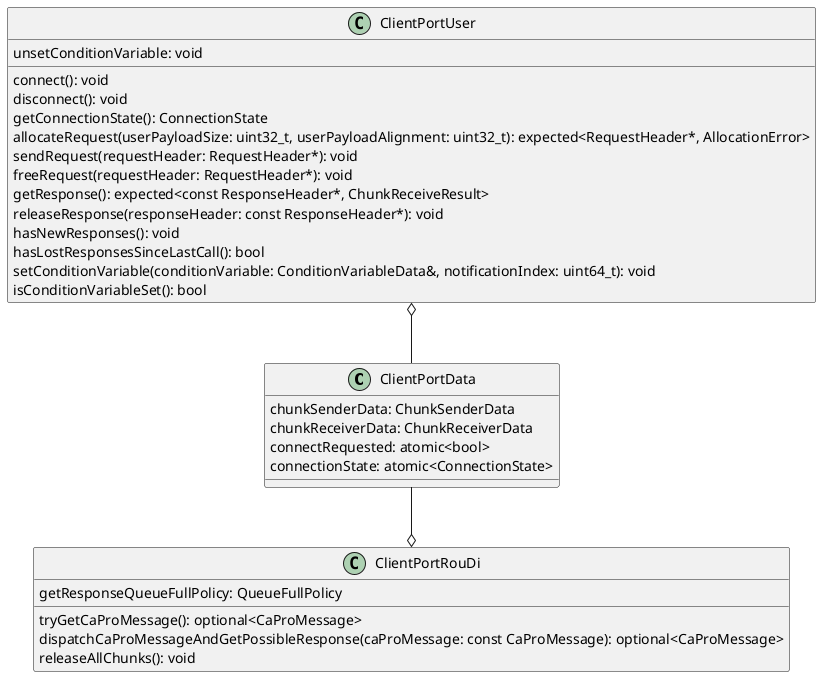 @startuml

class ClientPortData {
  chunkSenderData: ChunkSenderData
  chunkReceiverData: ChunkReceiverData
  connectRequested: atomic<bool>
  connectionState: atomic<ConnectionState>
}

class ClientPortUser {
  connect(): void
  disconnect(): void
  getConnectionState(): ConnectionState
  allocateRequest(userPayloadSize: uint32_t, userPayloadAlignment: uint32_t): expected<RequestHeader*, AllocationError>
  sendRequest(requestHeader: RequestHeader*): void
  freeRequest(requestHeader: RequestHeader*): void
  getResponse(): expected<const ResponseHeader*, ChunkReceiveResult>
  releaseResponse(responseHeader: const ResponseHeader*): void
  hasNewResponses(): void
  hasLostResponsesSinceLastCall(): bool
  setConditionVariable(conditionVariable: ConditionVariableData&, notificationIndex: uint64_t): void
  unsetConditionVariable: void
  isConditionVariableSet(): bool
}

class ClientPortRouDi {
  getResponseQueueFullPolicy: QueueFullPolicy
  tryGetCaProMessage(): optional<CaProMessage>
  dispatchCaProMessageAndGetPossibleResponse(caProMessage: const CaProMessage): optional<CaProMessage>
  releaseAllChunks(): void
}

ClientPortUser o-- ClientPortData
ClientPortData --o ClientPortRouDi

@enduml
